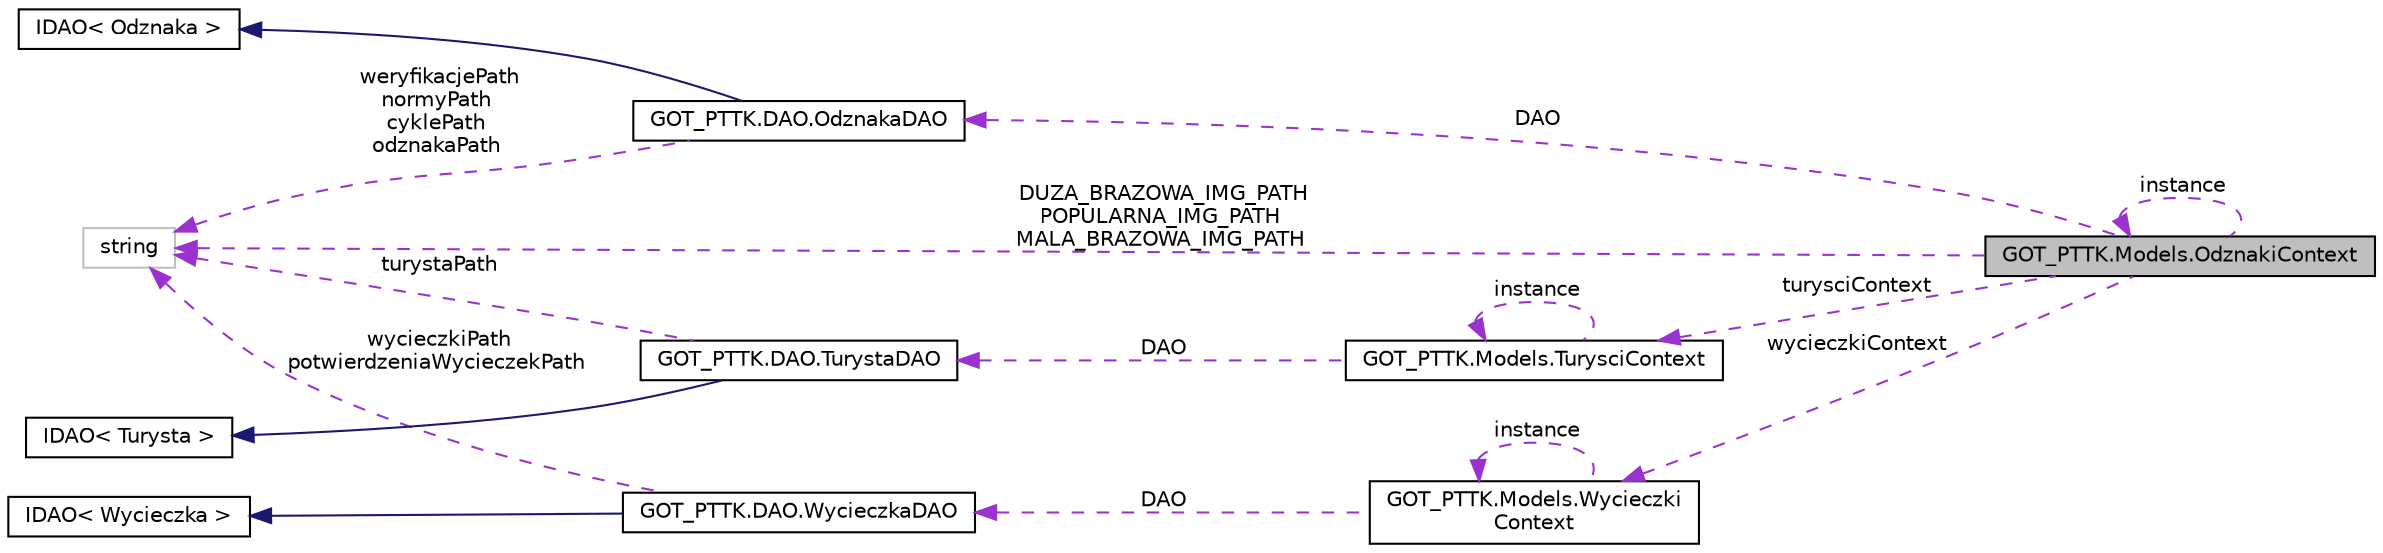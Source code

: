 digraph "GOT_PTTK.Models.OdznakiContext"
{
 // INTERACTIVE_SVG=YES
  edge [fontname="Helvetica",fontsize="10",labelfontname="Helvetica",labelfontsize="10"];
  node [fontname="Helvetica",fontsize="10",shape=record];
  rankdir="LR";
  Node1 [label="GOT_PTTK.Models.OdznakiContext",height=0.2,width=0.4,color="black", fillcolor="grey75", style="filled", fontcolor="black"];
  Node2 -> Node1 [dir="back",color="darkorchid3",fontsize="10",style="dashed",label=" DAO" ,fontname="Helvetica"];
  Node2 [label="GOT_PTTK.DAO.OdznakaDAO",height=0.2,width=0.4,color="black", fillcolor="white", style="filled",URL="$class_g_o_t___p_t_t_k_1_1_d_a_o_1_1_odznaka_d_a_o.html"];
  Node3 -> Node2 [dir="back",color="midnightblue",fontsize="10",style="solid",fontname="Helvetica"];
  Node3 [label="IDAO\< Odznaka \>",height=0.2,width=0.4,color="black", fillcolor="white", style="filled",URL="$interface_g_o_t___p_t_t_k_1_1_d_a_o_1_1_i_d_a_o.html"];
  Node4 -> Node2 [dir="back",color="darkorchid3",fontsize="10",style="dashed",label=" weryfikacjePath\nnormyPath\ncyklePath\nodznakaPath" ,fontname="Helvetica"];
  Node4 [label="string",height=0.2,width=0.4,color="grey75", fillcolor="white", style="filled"];
  Node4 -> Node1 [dir="back",color="darkorchid3",fontsize="10",style="dashed",label=" DUZA_BRAZOWA_IMG_PATH\nPOPULARNA_IMG_PATH\nMALA_BRAZOWA_IMG_PATH" ,fontname="Helvetica"];
  Node5 -> Node1 [dir="back",color="darkorchid3",fontsize="10",style="dashed",label=" turysciContext" ,fontname="Helvetica"];
  Node5 [label="GOT_PTTK.Models.TurysciContext",height=0.2,width=0.4,color="black", fillcolor="white", style="filled",URL="$class_g_o_t___p_t_t_k_1_1_models_1_1_turysci_context.html",tooltip="Klasa zajmująca się transformacją obiektów turystow otrzymanych z DAO do modeli turystów obsługiwanyc..."];
  Node6 -> Node5 [dir="back",color="darkorchid3",fontsize="10",style="dashed",label=" DAO" ,fontname="Helvetica"];
  Node6 [label="GOT_PTTK.DAO.TurystaDAO",height=0.2,width=0.4,color="black", fillcolor="white", style="filled",URL="$class_g_o_t___p_t_t_k_1_1_d_a_o_1_1_turysta_d_a_o.html"];
  Node7 -> Node6 [dir="back",color="midnightblue",fontsize="10",style="solid",fontname="Helvetica"];
  Node7 [label="IDAO\< Turysta \>",height=0.2,width=0.4,color="black", fillcolor="white", style="filled",URL="$interface_g_o_t___p_t_t_k_1_1_d_a_o_1_1_i_d_a_o.html"];
  Node4 -> Node6 [dir="back",color="darkorchid3",fontsize="10",style="dashed",label=" turystaPath" ,fontname="Helvetica"];
  Node5 -> Node5 [dir="back",color="darkorchid3",fontsize="10",style="dashed",label=" instance" ,fontname="Helvetica"];
  Node8 -> Node1 [dir="back",color="darkorchid3",fontsize="10",style="dashed",label=" wycieczkiContext" ,fontname="Helvetica"];
  Node8 [label="GOT_PTTK.Models.Wycieczki\lContext",height=0.2,width=0.4,color="black", fillcolor="white", style="filled",URL="$class_g_o_t___p_t_t_k_1_1_models_1_1_wycieczki_context.html",tooltip="Klasa zajmująca się transformacją obiektów wycieczek otrzymanych z DAO do modeli wycieczek obsługiwan..."];
  Node9 -> Node8 [dir="back",color="darkorchid3",fontsize="10",style="dashed",label=" DAO" ,fontname="Helvetica"];
  Node9 [label="GOT_PTTK.DAO.WycieczkaDAO",height=0.2,width=0.4,color="black", fillcolor="white", style="filled",URL="$class_g_o_t___p_t_t_k_1_1_d_a_o_1_1_wycieczka_d_a_o.html"];
  Node10 -> Node9 [dir="back",color="midnightblue",fontsize="10",style="solid",fontname="Helvetica"];
  Node10 [label="IDAO\< Wycieczka \>",height=0.2,width=0.4,color="black", fillcolor="white", style="filled",URL="$interface_g_o_t___p_t_t_k_1_1_d_a_o_1_1_i_d_a_o.html"];
  Node4 -> Node9 [dir="back",color="darkorchid3",fontsize="10",style="dashed",label=" wycieczkiPath\npotwierdzeniaWycieczekPath" ,fontname="Helvetica"];
  Node8 -> Node8 [dir="back",color="darkorchid3",fontsize="10",style="dashed",label=" instance" ,fontname="Helvetica"];
  Node1 -> Node1 [dir="back",color="darkorchid3",fontsize="10",style="dashed",label=" instance" ,fontname="Helvetica"];
}
